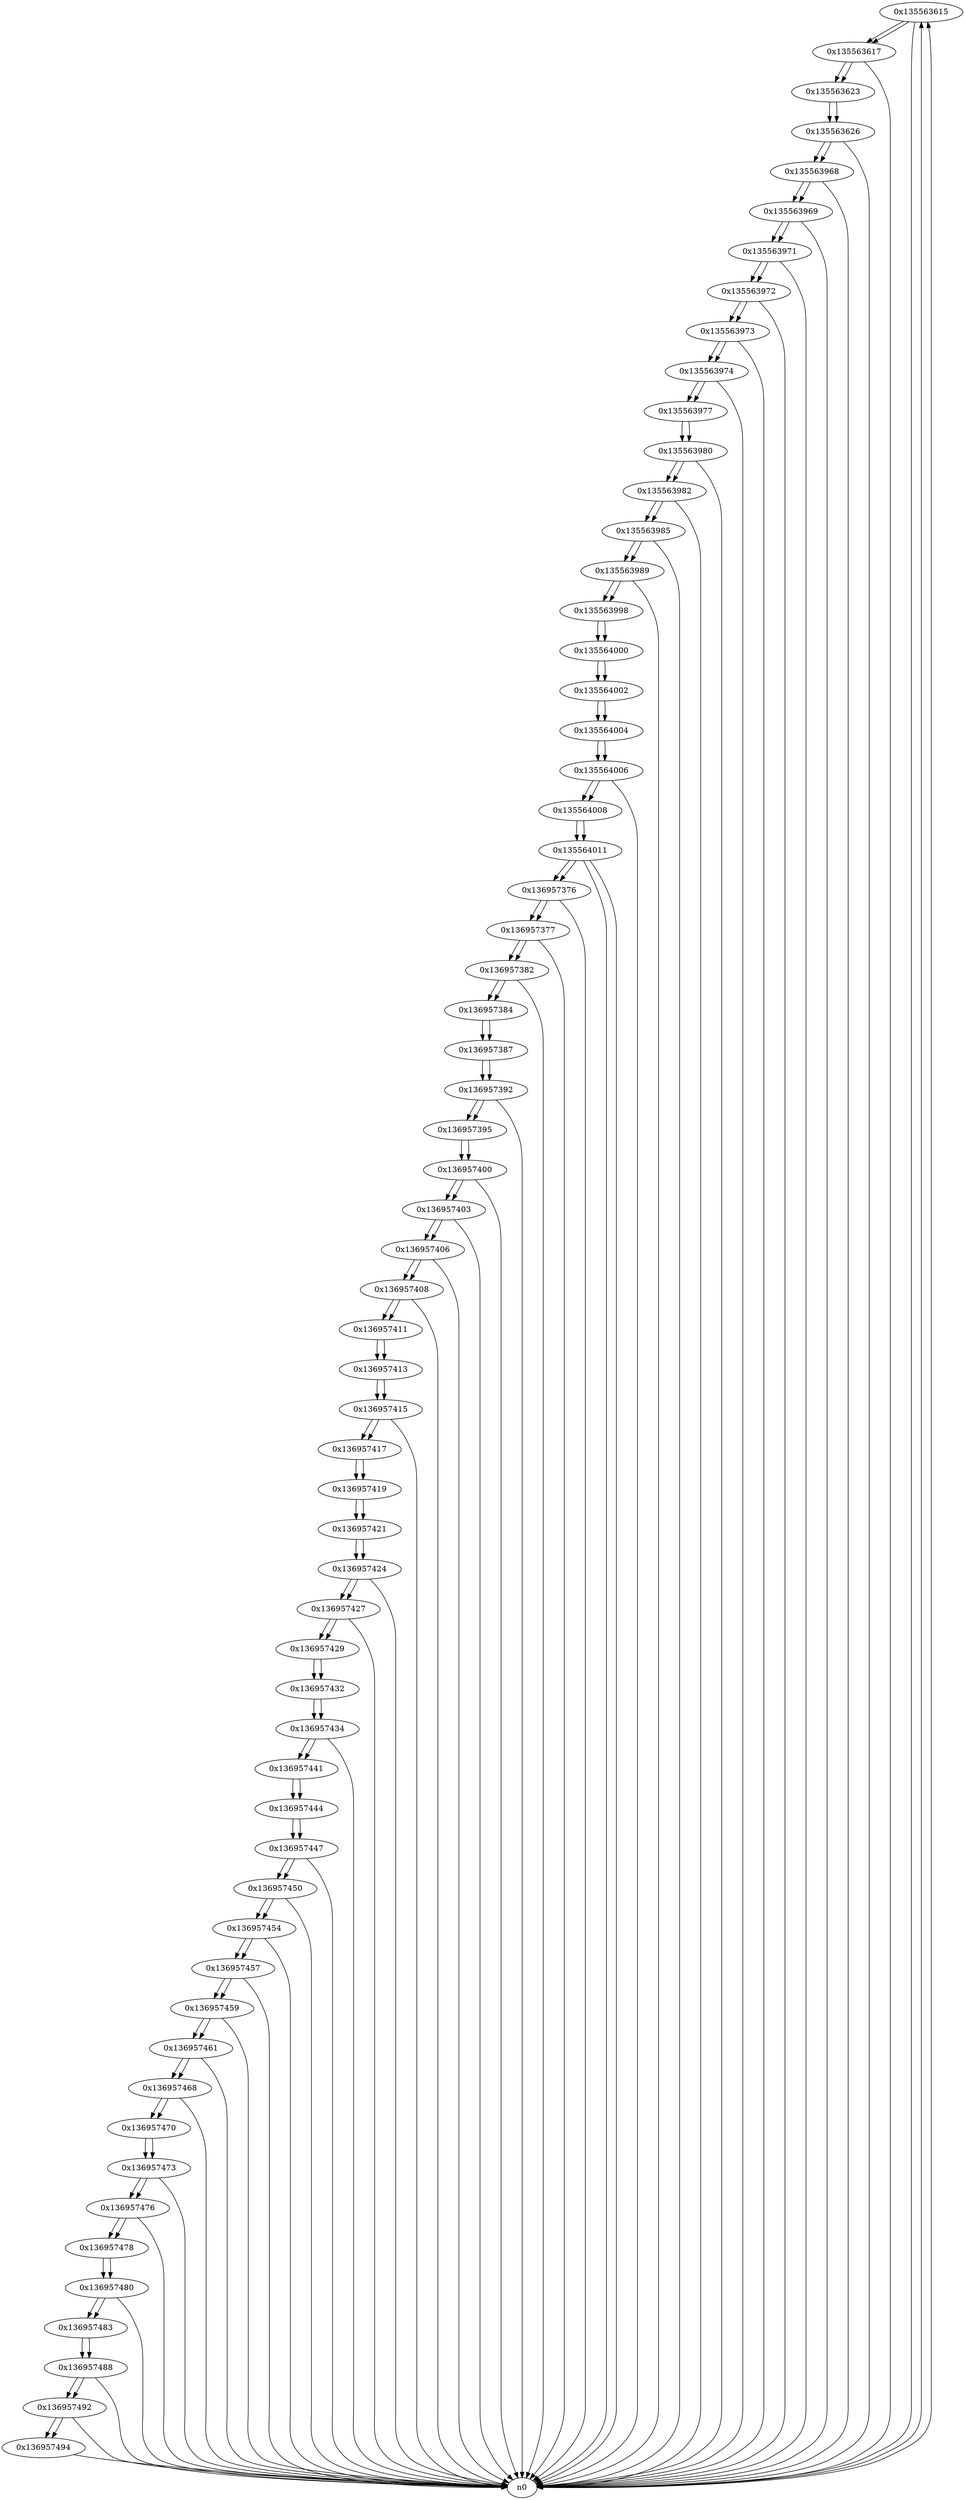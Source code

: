 digraph G{
/* nodes */
  n1 [label="0x135563615"]
  n2 [label="0x135563617"]
  n3 [label="0x135563623"]
  n4 [label="0x135563626"]
  n5 [label="0x135563968"]
  n6 [label="0x135563969"]
  n7 [label="0x135563971"]
  n8 [label="0x135563972"]
  n9 [label="0x135563973"]
  n10 [label="0x135563974"]
  n11 [label="0x135563977"]
  n12 [label="0x135563980"]
  n13 [label="0x135563982"]
  n14 [label="0x135563985"]
  n15 [label="0x135563989"]
  n16 [label="0x135563998"]
  n17 [label="0x135564000"]
  n18 [label="0x135564002"]
  n19 [label="0x135564004"]
  n20 [label="0x135564006"]
  n21 [label="0x135564008"]
  n22 [label="0x135564011"]
  n23 [label="0x136957376"]
  n24 [label="0x136957377"]
  n25 [label="0x136957382"]
  n26 [label="0x136957384"]
  n27 [label="0x136957387"]
  n28 [label="0x136957392"]
  n29 [label="0x136957395"]
  n30 [label="0x136957400"]
  n31 [label="0x136957403"]
  n32 [label="0x136957406"]
  n33 [label="0x136957408"]
  n34 [label="0x136957411"]
  n35 [label="0x136957413"]
  n36 [label="0x136957415"]
  n37 [label="0x136957417"]
  n38 [label="0x136957419"]
  n39 [label="0x136957421"]
  n40 [label="0x136957424"]
  n41 [label="0x136957427"]
  n42 [label="0x136957429"]
  n43 [label="0x136957432"]
  n44 [label="0x136957434"]
  n45 [label="0x136957441"]
  n46 [label="0x136957444"]
  n47 [label="0x136957447"]
  n48 [label="0x136957450"]
  n49 [label="0x136957454"]
  n50 [label="0x136957457"]
  n51 [label="0x136957459"]
  n52 [label="0x136957461"]
  n53 [label="0x136957468"]
  n54 [label="0x136957470"]
  n55 [label="0x136957473"]
  n56 [label="0x136957476"]
  n57 [label="0x136957478"]
  n58 [label="0x136957480"]
  n59 [label="0x136957483"]
  n60 [label="0x136957488"]
  n61 [label="0x136957492"]
  n62 [label="0x136957494"]
/* edges */
n1 -> n2;
n1 -> n0;
n0 -> n1;
n0 -> n1;
n2 -> n3;
n2 -> n0;
n1 -> n2;
n3 -> n4;
n2 -> n3;
n4 -> n5;
n4 -> n0;
n3 -> n4;
n5 -> n6;
n5 -> n0;
n4 -> n5;
n6 -> n7;
n6 -> n0;
n5 -> n6;
n7 -> n8;
n7 -> n0;
n6 -> n7;
n8 -> n9;
n8 -> n0;
n7 -> n8;
n9 -> n10;
n9 -> n0;
n8 -> n9;
n10 -> n11;
n10 -> n0;
n9 -> n10;
n11 -> n12;
n10 -> n11;
n12 -> n13;
n12 -> n0;
n11 -> n12;
n13 -> n14;
n13 -> n0;
n12 -> n13;
n14 -> n15;
n14 -> n0;
n13 -> n14;
n15 -> n16;
n15 -> n0;
n14 -> n15;
n16 -> n17;
n15 -> n16;
n17 -> n18;
n16 -> n17;
n18 -> n19;
n17 -> n18;
n19 -> n20;
n18 -> n19;
n20 -> n21;
n20 -> n0;
n19 -> n20;
n21 -> n22;
n20 -> n21;
n22 -> n23;
n22 -> n0;
n22 -> n0;
n21 -> n22;
n23 -> n24;
n23 -> n0;
n22 -> n23;
n24 -> n25;
n24 -> n0;
n23 -> n24;
n25 -> n26;
n25 -> n0;
n24 -> n25;
n26 -> n27;
n25 -> n26;
n27 -> n28;
n26 -> n27;
n28 -> n29;
n28 -> n0;
n27 -> n28;
n29 -> n30;
n28 -> n29;
n30 -> n31;
n30 -> n0;
n29 -> n30;
n31 -> n32;
n31 -> n0;
n30 -> n31;
n32 -> n33;
n32 -> n0;
n31 -> n32;
n33 -> n34;
n33 -> n0;
n32 -> n33;
n34 -> n35;
n33 -> n34;
n35 -> n36;
n34 -> n35;
n36 -> n37;
n36 -> n0;
n35 -> n36;
n37 -> n38;
n36 -> n37;
n38 -> n39;
n37 -> n38;
n39 -> n40;
n38 -> n39;
n40 -> n41;
n40 -> n0;
n39 -> n40;
n41 -> n42;
n41 -> n0;
n40 -> n41;
n42 -> n43;
n41 -> n42;
n43 -> n44;
n42 -> n43;
n44 -> n45;
n44 -> n0;
n43 -> n44;
n45 -> n46;
n44 -> n45;
n46 -> n47;
n45 -> n46;
n47 -> n48;
n47 -> n0;
n46 -> n47;
n48 -> n49;
n48 -> n0;
n47 -> n48;
n49 -> n50;
n49 -> n0;
n48 -> n49;
n50 -> n51;
n50 -> n0;
n49 -> n50;
n51 -> n52;
n51 -> n0;
n50 -> n51;
n52 -> n53;
n52 -> n0;
n51 -> n52;
n53 -> n54;
n53 -> n0;
n52 -> n53;
n54 -> n55;
n53 -> n54;
n55 -> n56;
n55 -> n0;
n54 -> n55;
n56 -> n57;
n56 -> n0;
n55 -> n56;
n57 -> n58;
n56 -> n57;
n58 -> n59;
n58 -> n0;
n57 -> n58;
n59 -> n60;
n58 -> n59;
n60 -> n61;
n60 -> n0;
n59 -> n60;
n61 -> n62;
n61 -> n0;
n60 -> n61;
n62 -> n0;
n61 -> n62;
}
